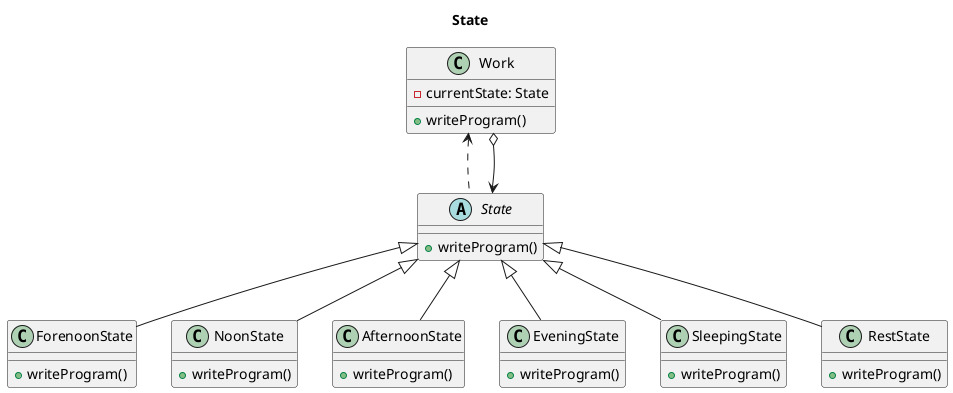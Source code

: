 @startuml

title State

abstract class State{
    +writeProgram()
}
class ForenoonState{
    +writeProgram()
}
class NoonState{
    +writeProgram()
}
class AfternoonState{
    +writeProgram()
}
class EveningState{
    +writeProgram()
}
class SleepingState{
    +writeProgram()
}
class RestState{
    +writeProgram()
}
class Work{
    -currentState: State
    +writeProgram()
}

Work <.. State
Work o--> State
State <|-- ForenoonState
State <|-- NoonState
State <|-- AfternoonState
State <|-- EveningState
State <|-- SleepingState
State <|-- RestState

@enduml